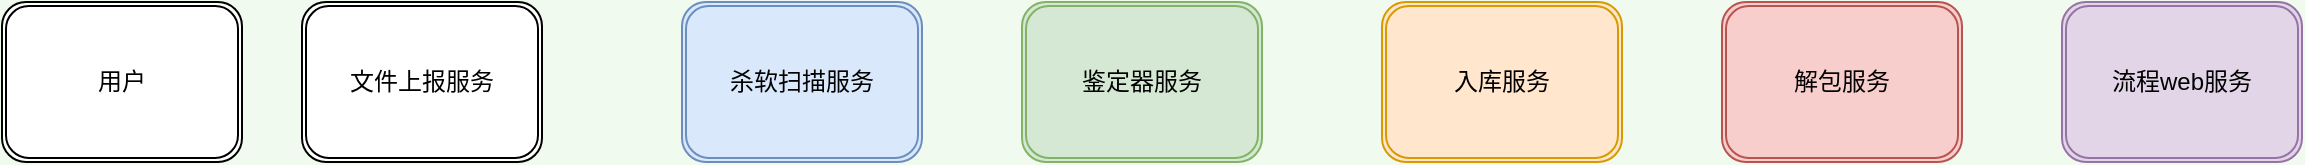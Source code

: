 <mxfile version="14.9.0" type="github">
  <diagram id="tpBG7AxIHuY1awPjeITL" name="Page-1">
    <mxGraphModel dx="1550" dy="835" grid="1" gridSize="10" guides="1" tooltips="1" connect="1" arrows="1" fold="1" page="1" pageScale="1" pageWidth="827" pageHeight="1169" background="#F1FAEE" math="0" shadow="0">
      <root>
        <mxCell id="0" />
        <mxCell id="1" parent="0" />
        <mxCell id="LrFnlgKekaoEcTwpI7f7-3" value="文件上报服务" style="shape=ext;double=1;rounded=1;whiteSpace=wrap;html=1;sketch=0;" parent="1" vertex="1">
          <mxGeometry x="280" y="80" width="120" height="80" as="geometry" />
        </mxCell>
        <mxCell id="G1Jo3BN_IHVQqCNElftp-147" value="&lt;font style=&quot;vertical-align: inherit&quot;&gt;&lt;font style=&quot;vertical-align: inherit&quot;&gt;&lt;font style=&quot;vertical-align: inherit&quot;&gt;&lt;font style=&quot;vertical-align: inherit&quot;&gt;&lt;font style=&quot;vertical-align: inherit&quot;&gt;&lt;font style=&quot;vertical-align: inherit&quot;&gt;杀软扫描服务&lt;/font&gt;&lt;/font&gt;&lt;/font&gt;&lt;/font&gt;&lt;/font&gt;&lt;/font&gt;" style="shape=ext;double=1;rounded=1;whiteSpace=wrap;html=1;sketch=0;fillColor=#dae8fc;strokeColor=#6c8ebf;" vertex="1" parent="1">
          <mxGeometry x="470" y="80" width="120" height="80" as="geometry" />
        </mxCell>
        <mxCell id="G1Jo3BN_IHVQqCNElftp-148" value="&lt;font style=&quot;vertical-align: inherit&quot;&gt;&lt;font style=&quot;vertical-align: inherit&quot;&gt;&lt;font style=&quot;vertical-align: inherit&quot;&gt;&lt;font style=&quot;vertical-align: inherit&quot;&gt;鉴定器服务&lt;/font&gt;&lt;/font&gt;&lt;/font&gt;&lt;/font&gt;" style="shape=ext;double=1;rounded=1;whiteSpace=wrap;html=1;sketch=0;fillColor=#d5e8d4;strokeColor=#82b366;" vertex="1" parent="1">
          <mxGeometry x="640" y="80" width="120" height="80" as="geometry" />
        </mxCell>
        <mxCell id="G1Jo3BN_IHVQqCNElftp-149" value="&lt;font style=&quot;vertical-align: inherit&quot;&gt;&lt;font style=&quot;vertical-align: inherit&quot;&gt;入库服务&lt;/font&gt;&lt;/font&gt;" style="shape=ext;double=1;rounded=1;whiteSpace=wrap;html=1;sketch=0;fillColor=#ffe6cc;strokeColor=#d79b00;" vertex="1" parent="1">
          <mxGeometry x="820" y="80" width="120" height="80" as="geometry" />
        </mxCell>
        <mxCell id="G1Jo3BN_IHVQqCNElftp-150" value="&lt;font style=&quot;vertical-align: inherit&quot;&gt;&lt;font style=&quot;vertical-align: inherit&quot;&gt;&lt;font style=&quot;vertical-align: inherit&quot;&gt;&lt;font style=&quot;vertical-align: inherit&quot;&gt;解包服务&lt;/font&gt;&lt;/font&gt;&lt;/font&gt;&lt;/font&gt;" style="shape=ext;double=1;rounded=1;whiteSpace=wrap;html=1;sketch=0;fillColor=#f8cecc;strokeColor=#b85450;" vertex="1" parent="1">
          <mxGeometry x="990" y="80" width="120" height="80" as="geometry" />
        </mxCell>
        <mxCell id="G1Jo3BN_IHVQqCNElftp-151" value="&lt;font style=&quot;vertical-align: inherit&quot;&gt;&lt;font style=&quot;vertical-align: inherit&quot;&gt;&lt;font style=&quot;vertical-align: inherit&quot;&gt;&lt;font style=&quot;vertical-align: inherit&quot;&gt;&lt;font style=&quot;vertical-align: inherit&quot;&gt;&lt;font style=&quot;vertical-align: inherit&quot;&gt;流程web服务&lt;/font&gt;&lt;/font&gt;&lt;/font&gt;&lt;/font&gt;&lt;/font&gt;&lt;/font&gt;" style="shape=ext;double=1;rounded=1;whiteSpace=wrap;html=1;sketch=0;fillColor=#e1d5e7;strokeColor=#9673a6;" vertex="1" parent="1">
          <mxGeometry x="1160" y="80" width="120" height="80" as="geometry" />
        </mxCell>
        <mxCell id="G1Jo3BN_IHVQqCNElftp-152" value="用户" style="shape=ext;double=1;rounded=1;whiteSpace=wrap;html=1;sketch=0;" vertex="1" parent="1">
          <mxGeometry x="130" y="80" width="120" height="80" as="geometry" />
        </mxCell>
      </root>
    </mxGraphModel>
  </diagram>
</mxfile>
